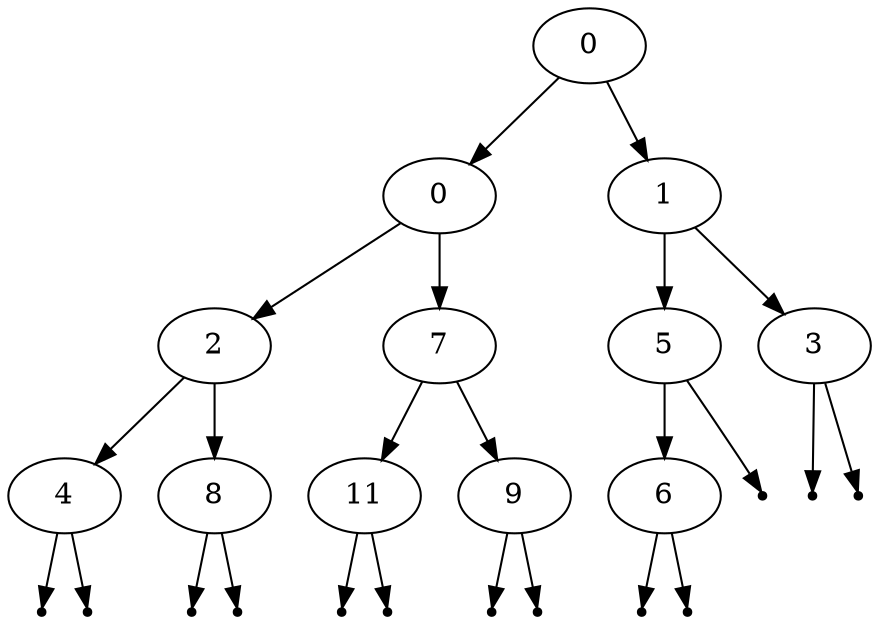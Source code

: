 digraph {
graph [ordering="out"];
Node0 [label=0];
Node1 [label=0];
Node0 -> Node1;
Node2 [label=1];
Node0 -> Node2;
Node3 [label=2];
Node1 -> Node3;
Node4 [label=7];
Node1 -> Node4;
Node5 [label=5];
Node2 -> Node5;
Node6 [label=3];
Node2 -> Node6;
Node7 [label=4];
Node3 -> Node7;
Node8 [label=8];
Node3 -> Node8;
Node9 [label=11];
Node4 -> Node9;
Node10 [label=9];
Node4 -> Node10;
Node11 [label=6];
Node5 -> Node11;
Null0 [shape=point];
Node5 -> Null0;
Null1 [shape=point];
Node6 -> Null1;
Null2 [shape=point];
Node6 -> Null2;
Null3 [shape=point];
Node7 -> Null3;
Null4 [shape=point];
Node7 -> Null4;
Null5 [shape=point];
Node8 -> Null5;
Null6 [shape=point];
Node8 -> Null6;
Null7 [shape=point];
Node9 -> Null7;
Null8 [shape=point];
Node9 -> Null8;
Null9 [shape=point];
Node10 -> Null9;
Null10 [shape=point];
Node10 -> Null10;
Null11 [shape=point];
Node11 -> Null11;
Null12 [shape=point];
Node11 -> Null12;
}